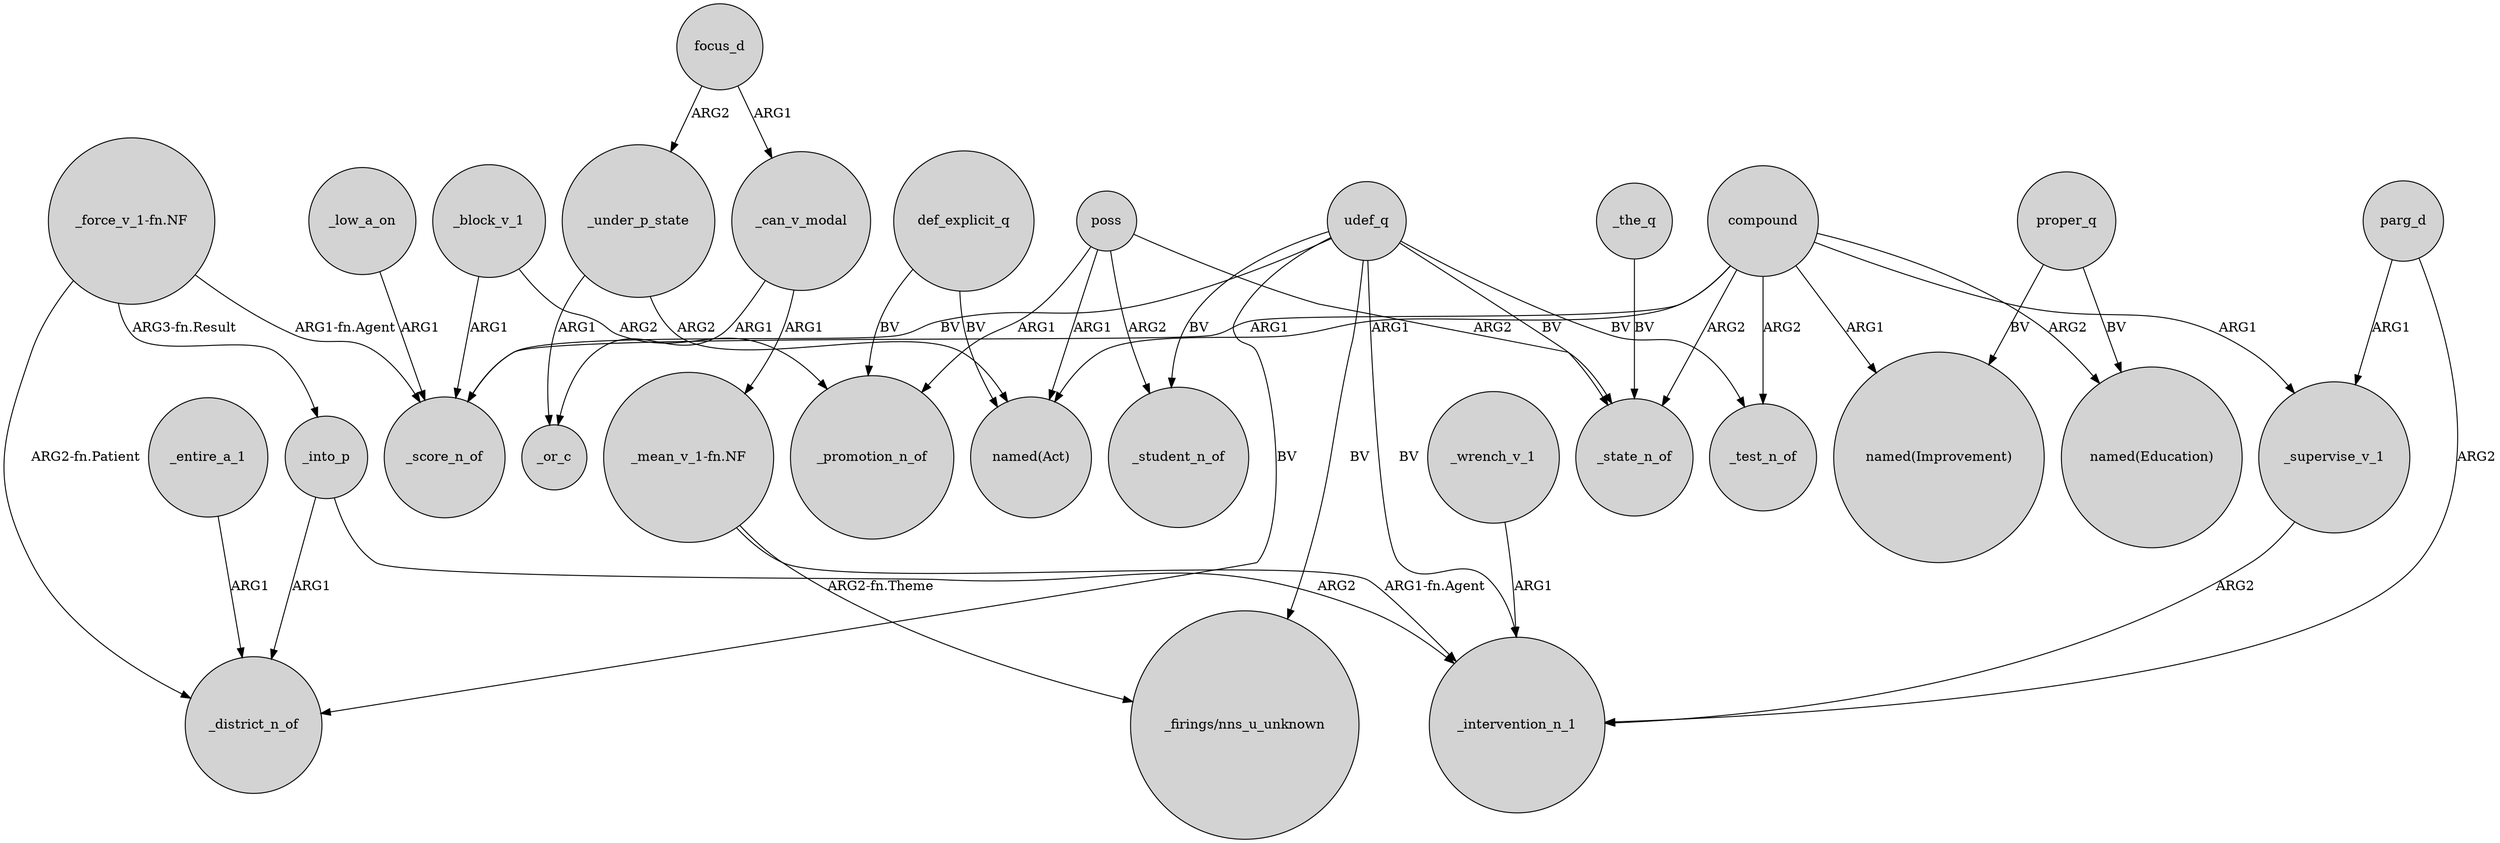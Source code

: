 digraph {
	node [shape=circle style=filled]
	compound -> _score_n_of [label=ARG1]
	compound -> _supervise_v_1 [label=ARG1]
	_supervise_v_1 -> _intervention_n_1 [label=ARG2]
	_can_v_modal -> "_mean_v_1-fn.NF" [label=ARG1]
	udef_q -> _intervention_n_1 [label=BV]
	_block_v_1 -> _promotion_n_of [label=ARG2]
	"_force_v_1-fn.NF" -> _district_n_of [label="ARG2-fn.Patient"]
	poss -> _student_n_of [label=ARG2]
	udef_q -> _state_n_of [label=BV]
	def_explicit_q -> _promotion_n_of [label=BV]
	poss -> _state_n_of [label=ARG2]
	udef_q -> _student_n_of [label=BV]
	udef_q -> _test_n_of [label=BV]
	_wrench_v_1 -> _intervention_n_1 [label=ARG1]
	compound -> _state_n_of [label=ARG2]
	parg_d -> _intervention_n_1 [label=ARG2]
	_under_p_state -> _or_c [label=ARG1]
	proper_q -> "named(Education)" [label=BV]
	compound -> _test_n_of [label=ARG2]
	"_mean_v_1-fn.NF" -> _intervention_n_1 [label="ARG1-fn.Agent"]
	_the_q -> _state_n_of [label=BV]
	proper_q -> "named(Improvement)" [label=BV]
	_can_v_modal -> _or_c [label=ARG1]
	compound -> "named(Education)" [label=ARG2]
	_entire_a_1 -> _district_n_of [label=ARG1]
	"_mean_v_1-fn.NF" -> "_firings/nns_u_unknown" [label="ARG2-fn.Theme"]
	poss -> "named(Act)" [label=ARG1]
	_block_v_1 -> _score_n_of [label=ARG1]
	poss -> _promotion_n_of [label=ARG1]
	_into_p -> _intervention_n_1 [label=ARG2]
	_low_a_on -> _score_n_of [label=ARG1]
	_into_p -> _district_n_of [label=ARG1]
	_under_p_state -> "named(Act)" [label=ARG2]
	udef_q -> _score_n_of [label=BV]
	compound -> "named(Improvement)" [label=ARG1]
	def_explicit_q -> "named(Act)" [label=BV]
	"_force_v_1-fn.NF" -> _score_n_of [label="ARG1-fn.Agent"]
	compound -> "named(Act)" [label=ARG1]
	udef_q -> "_firings/nns_u_unknown" [label=BV]
	focus_d -> _can_v_modal [label=ARG1]
	udef_q -> _district_n_of [label=BV]
	parg_d -> _supervise_v_1 [label=ARG1]
	focus_d -> _under_p_state [label=ARG2]
	"_force_v_1-fn.NF" -> _into_p [label="ARG3-fn.Result"]
}
